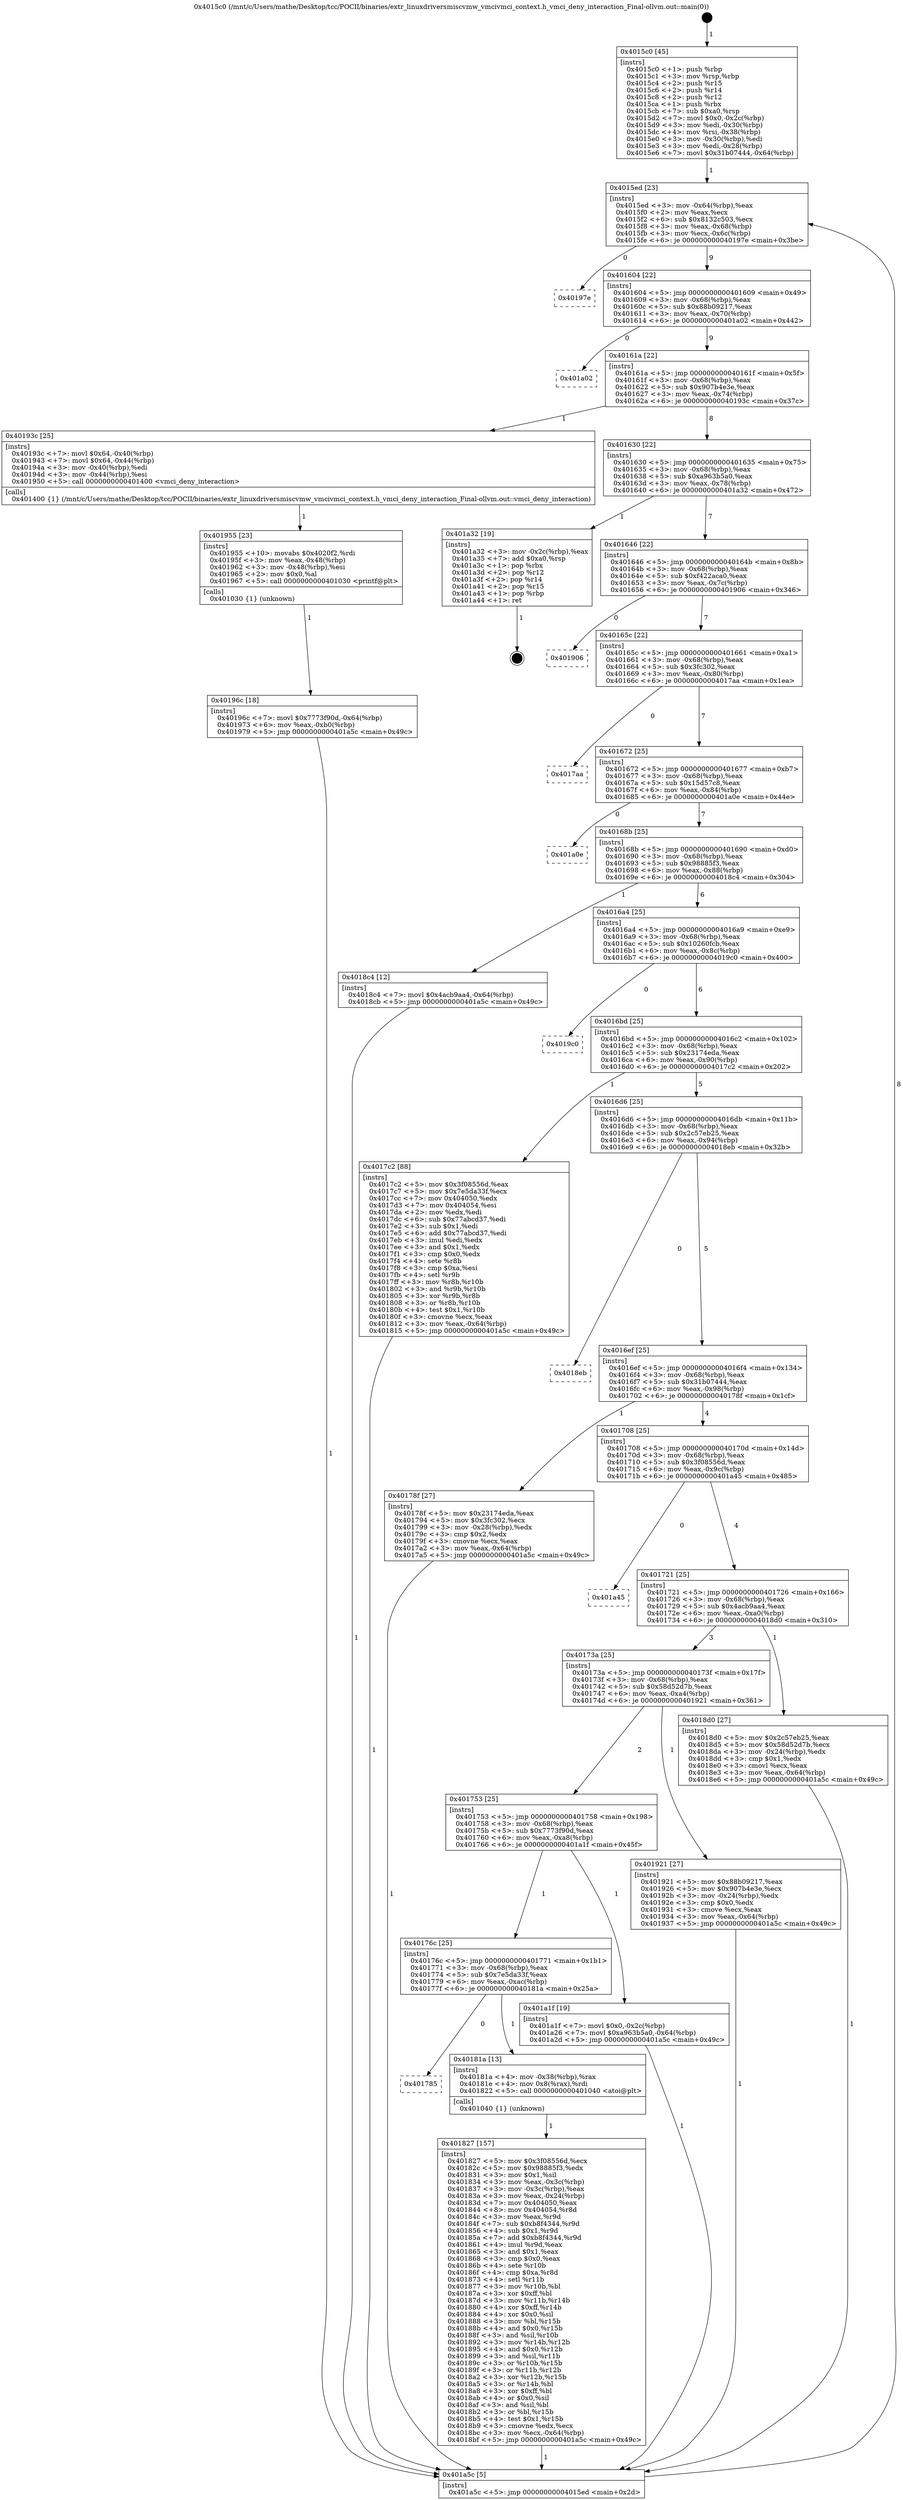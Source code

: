 digraph "0x4015c0" {
  label = "0x4015c0 (/mnt/c/Users/mathe/Desktop/tcc/POCII/binaries/extr_linuxdriversmiscvmw_vmcivmci_context.h_vmci_deny_interaction_Final-ollvm.out::main(0))"
  labelloc = "t"
  node[shape=record]

  Entry [label="",width=0.3,height=0.3,shape=circle,fillcolor=black,style=filled]
  "0x4015ed" [label="{
     0x4015ed [23]\l
     | [instrs]\l
     &nbsp;&nbsp;0x4015ed \<+3\>: mov -0x64(%rbp),%eax\l
     &nbsp;&nbsp;0x4015f0 \<+2\>: mov %eax,%ecx\l
     &nbsp;&nbsp;0x4015f2 \<+6\>: sub $0x8132c503,%ecx\l
     &nbsp;&nbsp;0x4015f8 \<+3\>: mov %eax,-0x68(%rbp)\l
     &nbsp;&nbsp;0x4015fb \<+3\>: mov %ecx,-0x6c(%rbp)\l
     &nbsp;&nbsp;0x4015fe \<+6\>: je 000000000040197e \<main+0x3be\>\l
  }"]
  "0x40197e" [label="{
     0x40197e\l
  }", style=dashed]
  "0x401604" [label="{
     0x401604 [22]\l
     | [instrs]\l
     &nbsp;&nbsp;0x401604 \<+5\>: jmp 0000000000401609 \<main+0x49\>\l
     &nbsp;&nbsp;0x401609 \<+3\>: mov -0x68(%rbp),%eax\l
     &nbsp;&nbsp;0x40160c \<+5\>: sub $0x88b09217,%eax\l
     &nbsp;&nbsp;0x401611 \<+3\>: mov %eax,-0x70(%rbp)\l
     &nbsp;&nbsp;0x401614 \<+6\>: je 0000000000401a02 \<main+0x442\>\l
  }"]
  Exit [label="",width=0.3,height=0.3,shape=circle,fillcolor=black,style=filled,peripheries=2]
  "0x401a02" [label="{
     0x401a02\l
  }", style=dashed]
  "0x40161a" [label="{
     0x40161a [22]\l
     | [instrs]\l
     &nbsp;&nbsp;0x40161a \<+5\>: jmp 000000000040161f \<main+0x5f\>\l
     &nbsp;&nbsp;0x40161f \<+3\>: mov -0x68(%rbp),%eax\l
     &nbsp;&nbsp;0x401622 \<+5\>: sub $0x907b4e3e,%eax\l
     &nbsp;&nbsp;0x401627 \<+3\>: mov %eax,-0x74(%rbp)\l
     &nbsp;&nbsp;0x40162a \<+6\>: je 000000000040193c \<main+0x37c\>\l
  }"]
  "0x40196c" [label="{
     0x40196c [18]\l
     | [instrs]\l
     &nbsp;&nbsp;0x40196c \<+7\>: movl $0x7773f90d,-0x64(%rbp)\l
     &nbsp;&nbsp;0x401973 \<+6\>: mov %eax,-0xb0(%rbp)\l
     &nbsp;&nbsp;0x401979 \<+5\>: jmp 0000000000401a5c \<main+0x49c\>\l
  }"]
  "0x40193c" [label="{
     0x40193c [25]\l
     | [instrs]\l
     &nbsp;&nbsp;0x40193c \<+7\>: movl $0x64,-0x40(%rbp)\l
     &nbsp;&nbsp;0x401943 \<+7\>: movl $0x64,-0x44(%rbp)\l
     &nbsp;&nbsp;0x40194a \<+3\>: mov -0x40(%rbp),%edi\l
     &nbsp;&nbsp;0x40194d \<+3\>: mov -0x44(%rbp),%esi\l
     &nbsp;&nbsp;0x401950 \<+5\>: call 0000000000401400 \<vmci_deny_interaction\>\l
     | [calls]\l
     &nbsp;&nbsp;0x401400 \{1\} (/mnt/c/Users/mathe/Desktop/tcc/POCII/binaries/extr_linuxdriversmiscvmw_vmcivmci_context.h_vmci_deny_interaction_Final-ollvm.out::vmci_deny_interaction)\l
  }"]
  "0x401630" [label="{
     0x401630 [22]\l
     | [instrs]\l
     &nbsp;&nbsp;0x401630 \<+5\>: jmp 0000000000401635 \<main+0x75\>\l
     &nbsp;&nbsp;0x401635 \<+3\>: mov -0x68(%rbp),%eax\l
     &nbsp;&nbsp;0x401638 \<+5\>: sub $0xa963b5a0,%eax\l
     &nbsp;&nbsp;0x40163d \<+3\>: mov %eax,-0x78(%rbp)\l
     &nbsp;&nbsp;0x401640 \<+6\>: je 0000000000401a32 \<main+0x472\>\l
  }"]
  "0x401955" [label="{
     0x401955 [23]\l
     | [instrs]\l
     &nbsp;&nbsp;0x401955 \<+10\>: movabs $0x4020f2,%rdi\l
     &nbsp;&nbsp;0x40195f \<+3\>: mov %eax,-0x48(%rbp)\l
     &nbsp;&nbsp;0x401962 \<+3\>: mov -0x48(%rbp),%esi\l
     &nbsp;&nbsp;0x401965 \<+2\>: mov $0x0,%al\l
     &nbsp;&nbsp;0x401967 \<+5\>: call 0000000000401030 \<printf@plt\>\l
     | [calls]\l
     &nbsp;&nbsp;0x401030 \{1\} (unknown)\l
  }"]
  "0x401a32" [label="{
     0x401a32 [19]\l
     | [instrs]\l
     &nbsp;&nbsp;0x401a32 \<+3\>: mov -0x2c(%rbp),%eax\l
     &nbsp;&nbsp;0x401a35 \<+7\>: add $0xa0,%rsp\l
     &nbsp;&nbsp;0x401a3c \<+1\>: pop %rbx\l
     &nbsp;&nbsp;0x401a3d \<+2\>: pop %r12\l
     &nbsp;&nbsp;0x401a3f \<+2\>: pop %r14\l
     &nbsp;&nbsp;0x401a41 \<+2\>: pop %r15\l
     &nbsp;&nbsp;0x401a43 \<+1\>: pop %rbp\l
     &nbsp;&nbsp;0x401a44 \<+1\>: ret\l
  }"]
  "0x401646" [label="{
     0x401646 [22]\l
     | [instrs]\l
     &nbsp;&nbsp;0x401646 \<+5\>: jmp 000000000040164b \<main+0x8b\>\l
     &nbsp;&nbsp;0x40164b \<+3\>: mov -0x68(%rbp),%eax\l
     &nbsp;&nbsp;0x40164e \<+5\>: sub $0xf422aca0,%eax\l
     &nbsp;&nbsp;0x401653 \<+3\>: mov %eax,-0x7c(%rbp)\l
     &nbsp;&nbsp;0x401656 \<+6\>: je 0000000000401906 \<main+0x346\>\l
  }"]
  "0x401827" [label="{
     0x401827 [157]\l
     | [instrs]\l
     &nbsp;&nbsp;0x401827 \<+5\>: mov $0x3f08556d,%ecx\l
     &nbsp;&nbsp;0x40182c \<+5\>: mov $0x98885f3,%edx\l
     &nbsp;&nbsp;0x401831 \<+3\>: mov $0x1,%sil\l
     &nbsp;&nbsp;0x401834 \<+3\>: mov %eax,-0x3c(%rbp)\l
     &nbsp;&nbsp;0x401837 \<+3\>: mov -0x3c(%rbp),%eax\l
     &nbsp;&nbsp;0x40183a \<+3\>: mov %eax,-0x24(%rbp)\l
     &nbsp;&nbsp;0x40183d \<+7\>: mov 0x404050,%eax\l
     &nbsp;&nbsp;0x401844 \<+8\>: mov 0x404054,%r8d\l
     &nbsp;&nbsp;0x40184c \<+3\>: mov %eax,%r9d\l
     &nbsp;&nbsp;0x40184f \<+7\>: sub $0xb8f4344,%r9d\l
     &nbsp;&nbsp;0x401856 \<+4\>: sub $0x1,%r9d\l
     &nbsp;&nbsp;0x40185a \<+7\>: add $0xb8f4344,%r9d\l
     &nbsp;&nbsp;0x401861 \<+4\>: imul %r9d,%eax\l
     &nbsp;&nbsp;0x401865 \<+3\>: and $0x1,%eax\l
     &nbsp;&nbsp;0x401868 \<+3\>: cmp $0x0,%eax\l
     &nbsp;&nbsp;0x40186b \<+4\>: sete %r10b\l
     &nbsp;&nbsp;0x40186f \<+4\>: cmp $0xa,%r8d\l
     &nbsp;&nbsp;0x401873 \<+4\>: setl %r11b\l
     &nbsp;&nbsp;0x401877 \<+3\>: mov %r10b,%bl\l
     &nbsp;&nbsp;0x40187a \<+3\>: xor $0xff,%bl\l
     &nbsp;&nbsp;0x40187d \<+3\>: mov %r11b,%r14b\l
     &nbsp;&nbsp;0x401880 \<+4\>: xor $0xff,%r14b\l
     &nbsp;&nbsp;0x401884 \<+4\>: xor $0x0,%sil\l
     &nbsp;&nbsp;0x401888 \<+3\>: mov %bl,%r15b\l
     &nbsp;&nbsp;0x40188b \<+4\>: and $0x0,%r15b\l
     &nbsp;&nbsp;0x40188f \<+3\>: and %sil,%r10b\l
     &nbsp;&nbsp;0x401892 \<+3\>: mov %r14b,%r12b\l
     &nbsp;&nbsp;0x401895 \<+4\>: and $0x0,%r12b\l
     &nbsp;&nbsp;0x401899 \<+3\>: and %sil,%r11b\l
     &nbsp;&nbsp;0x40189c \<+3\>: or %r10b,%r15b\l
     &nbsp;&nbsp;0x40189f \<+3\>: or %r11b,%r12b\l
     &nbsp;&nbsp;0x4018a2 \<+3\>: xor %r12b,%r15b\l
     &nbsp;&nbsp;0x4018a5 \<+3\>: or %r14b,%bl\l
     &nbsp;&nbsp;0x4018a8 \<+3\>: xor $0xff,%bl\l
     &nbsp;&nbsp;0x4018ab \<+4\>: or $0x0,%sil\l
     &nbsp;&nbsp;0x4018af \<+3\>: and %sil,%bl\l
     &nbsp;&nbsp;0x4018b2 \<+3\>: or %bl,%r15b\l
     &nbsp;&nbsp;0x4018b5 \<+4\>: test $0x1,%r15b\l
     &nbsp;&nbsp;0x4018b9 \<+3\>: cmovne %edx,%ecx\l
     &nbsp;&nbsp;0x4018bc \<+3\>: mov %ecx,-0x64(%rbp)\l
     &nbsp;&nbsp;0x4018bf \<+5\>: jmp 0000000000401a5c \<main+0x49c\>\l
  }"]
  "0x401906" [label="{
     0x401906\l
  }", style=dashed]
  "0x40165c" [label="{
     0x40165c [22]\l
     | [instrs]\l
     &nbsp;&nbsp;0x40165c \<+5\>: jmp 0000000000401661 \<main+0xa1\>\l
     &nbsp;&nbsp;0x401661 \<+3\>: mov -0x68(%rbp),%eax\l
     &nbsp;&nbsp;0x401664 \<+5\>: sub $0x3fc302,%eax\l
     &nbsp;&nbsp;0x401669 \<+3\>: mov %eax,-0x80(%rbp)\l
     &nbsp;&nbsp;0x40166c \<+6\>: je 00000000004017aa \<main+0x1ea\>\l
  }"]
  "0x401785" [label="{
     0x401785\l
  }", style=dashed]
  "0x4017aa" [label="{
     0x4017aa\l
  }", style=dashed]
  "0x401672" [label="{
     0x401672 [25]\l
     | [instrs]\l
     &nbsp;&nbsp;0x401672 \<+5\>: jmp 0000000000401677 \<main+0xb7\>\l
     &nbsp;&nbsp;0x401677 \<+3\>: mov -0x68(%rbp),%eax\l
     &nbsp;&nbsp;0x40167a \<+5\>: sub $0x15d57c8,%eax\l
     &nbsp;&nbsp;0x40167f \<+6\>: mov %eax,-0x84(%rbp)\l
     &nbsp;&nbsp;0x401685 \<+6\>: je 0000000000401a0e \<main+0x44e\>\l
  }"]
  "0x40181a" [label="{
     0x40181a [13]\l
     | [instrs]\l
     &nbsp;&nbsp;0x40181a \<+4\>: mov -0x38(%rbp),%rax\l
     &nbsp;&nbsp;0x40181e \<+4\>: mov 0x8(%rax),%rdi\l
     &nbsp;&nbsp;0x401822 \<+5\>: call 0000000000401040 \<atoi@plt\>\l
     | [calls]\l
     &nbsp;&nbsp;0x401040 \{1\} (unknown)\l
  }"]
  "0x401a0e" [label="{
     0x401a0e\l
  }", style=dashed]
  "0x40168b" [label="{
     0x40168b [25]\l
     | [instrs]\l
     &nbsp;&nbsp;0x40168b \<+5\>: jmp 0000000000401690 \<main+0xd0\>\l
     &nbsp;&nbsp;0x401690 \<+3\>: mov -0x68(%rbp),%eax\l
     &nbsp;&nbsp;0x401693 \<+5\>: sub $0x98885f3,%eax\l
     &nbsp;&nbsp;0x401698 \<+6\>: mov %eax,-0x88(%rbp)\l
     &nbsp;&nbsp;0x40169e \<+6\>: je 00000000004018c4 \<main+0x304\>\l
  }"]
  "0x40176c" [label="{
     0x40176c [25]\l
     | [instrs]\l
     &nbsp;&nbsp;0x40176c \<+5\>: jmp 0000000000401771 \<main+0x1b1\>\l
     &nbsp;&nbsp;0x401771 \<+3\>: mov -0x68(%rbp),%eax\l
     &nbsp;&nbsp;0x401774 \<+5\>: sub $0x7e5da33f,%eax\l
     &nbsp;&nbsp;0x401779 \<+6\>: mov %eax,-0xac(%rbp)\l
     &nbsp;&nbsp;0x40177f \<+6\>: je 000000000040181a \<main+0x25a\>\l
  }"]
  "0x4018c4" [label="{
     0x4018c4 [12]\l
     | [instrs]\l
     &nbsp;&nbsp;0x4018c4 \<+7\>: movl $0x4acb9aa4,-0x64(%rbp)\l
     &nbsp;&nbsp;0x4018cb \<+5\>: jmp 0000000000401a5c \<main+0x49c\>\l
  }"]
  "0x4016a4" [label="{
     0x4016a4 [25]\l
     | [instrs]\l
     &nbsp;&nbsp;0x4016a4 \<+5\>: jmp 00000000004016a9 \<main+0xe9\>\l
     &nbsp;&nbsp;0x4016a9 \<+3\>: mov -0x68(%rbp),%eax\l
     &nbsp;&nbsp;0x4016ac \<+5\>: sub $0x10260fcb,%eax\l
     &nbsp;&nbsp;0x4016b1 \<+6\>: mov %eax,-0x8c(%rbp)\l
     &nbsp;&nbsp;0x4016b7 \<+6\>: je 00000000004019c0 \<main+0x400\>\l
  }"]
  "0x401a1f" [label="{
     0x401a1f [19]\l
     | [instrs]\l
     &nbsp;&nbsp;0x401a1f \<+7\>: movl $0x0,-0x2c(%rbp)\l
     &nbsp;&nbsp;0x401a26 \<+7\>: movl $0xa963b5a0,-0x64(%rbp)\l
     &nbsp;&nbsp;0x401a2d \<+5\>: jmp 0000000000401a5c \<main+0x49c\>\l
  }"]
  "0x4019c0" [label="{
     0x4019c0\l
  }", style=dashed]
  "0x4016bd" [label="{
     0x4016bd [25]\l
     | [instrs]\l
     &nbsp;&nbsp;0x4016bd \<+5\>: jmp 00000000004016c2 \<main+0x102\>\l
     &nbsp;&nbsp;0x4016c2 \<+3\>: mov -0x68(%rbp),%eax\l
     &nbsp;&nbsp;0x4016c5 \<+5\>: sub $0x23174eda,%eax\l
     &nbsp;&nbsp;0x4016ca \<+6\>: mov %eax,-0x90(%rbp)\l
     &nbsp;&nbsp;0x4016d0 \<+6\>: je 00000000004017c2 \<main+0x202\>\l
  }"]
  "0x401753" [label="{
     0x401753 [25]\l
     | [instrs]\l
     &nbsp;&nbsp;0x401753 \<+5\>: jmp 0000000000401758 \<main+0x198\>\l
     &nbsp;&nbsp;0x401758 \<+3\>: mov -0x68(%rbp),%eax\l
     &nbsp;&nbsp;0x40175b \<+5\>: sub $0x7773f90d,%eax\l
     &nbsp;&nbsp;0x401760 \<+6\>: mov %eax,-0xa8(%rbp)\l
     &nbsp;&nbsp;0x401766 \<+6\>: je 0000000000401a1f \<main+0x45f\>\l
  }"]
  "0x4017c2" [label="{
     0x4017c2 [88]\l
     | [instrs]\l
     &nbsp;&nbsp;0x4017c2 \<+5\>: mov $0x3f08556d,%eax\l
     &nbsp;&nbsp;0x4017c7 \<+5\>: mov $0x7e5da33f,%ecx\l
     &nbsp;&nbsp;0x4017cc \<+7\>: mov 0x404050,%edx\l
     &nbsp;&nbsp;0x4017d3 \<+7\>: mov 0x404054,%esi\l
     &nbsp;&nbsp;0x4017da \<+2\>: mov %edx,%edi\l
     &nbsp;&nbsp;0x4017dc \<+6\>: sub $0x77abcd37,%edi\l
     &nbsp;&nbsp;0x4017e2 \<+3\>: sub $0x1,%edi\l
     &nbsp;&nbsp;0x4017e5 \<+6\>: add $0x77abcd37,%edi\l
     &nbsp;&nbsp;0x4017eb \<+3\>: imul %edi,%edx\l
     &nbsp;&nbsp;0x4017ee \<+3\>: and $0x1,%edx\l
     &nbsp;&nbsp;0x4017f1 \<+3\>: cmp $0x0,%edx\l
     &nbsp;&nbsp;0x4017f4 \<+4\>: sete %r8b\l
     &nbsp;&nbsp;0x4017f8 \<+3\>: cmp $0xa,%esi\l
     &nbsp;&nbsp;0x4017fb \<+4\>: setl %r9b\l
     &nbsp;&nbsp;0x4017ff \<+3\>: mov %r8b,%r10b\l
     &nbsp;&nbsp;0x401802 \<+3\>: and %r9b,%r10b\l
     &nbsp;&nbsp;0x401805 \<+3\>: xor %r9b,%r8b\l
     &nbsp;&nbsp;0x401808 \<+3\>: or %r8b,%r10b\l
     &nbsp;&nbsp;0x40180b \<+4\>: test $0x1,%r10b\l
     &nbsp;&nbsp;0x40180f \<+3\>: cmovne %ecx,%eax\l
     &nbsp;&nbsp;0x401812 \<+3\>: mov %eax,-0x64(%rbp)\l
     &nbsp;&nbsp;0x401815 \<+5\>: jmp 0000000000401a5c \<main+0x49c\>\l
  }"]
  "0x4016d6" [label="{
     0x4016d6 [25]\l
     | [instrs]\l
     &nbsp;&nbsp;0x4016d6 \<+5\>: jmp 00000000004016db \<main+0x11b\>\l
     &nbsp;&nbsp;0x4016db \<+3\>: mov -0x68(%rbp),%eax\l
     &nbsp;&nbsp;0x4016de \<+5\>: sub $0x2c57eb25,%eax\l
     &nbsp;&nbsp;0x4016e3 \<+6\>: mov %eax,-0x94(%rbp)\l
     &nbsp;&nbsp;0x4016e9 \<+6\>: je 00000000004018eb \<main+0x32b\>\l
  }"]
  "0x401921" [label="{
     0x401921 [27]\l
     | [instrs]\l
     &nbsp;&nbsp;0x401921 \<+5\>: mov $0x88b09217,%eax\l
     &nbsp;&nbsp;0x401926 \<+5\>: mov $0x907b4e3e,%ecx\l
     &nbsp;&nbsp;0x40192b \<+3\>: mov -0x24(%rbp),%edx\l
     &nbsp;&nbsp;0x40192e \<+3\>: cmp $0x0,%edx\l
     &nbsp;&nbsp;0x401931 \<+3\>: cmove %ecx,%eax\l
     &nbsp;&nbsp;0x401934 \<+3\>: mov %eax,-0x64(%rbp)\l
     &nbsp;&nbsp;0x401937 \<+5\>: jmp 0000000000401a5c \<main+0x49c\>\l
  }"]
  "0x4018eb" [label="{
     0x4018eb\l
  }", style=dashed]
  "0x4016ef" [label="{
     0x4016ef [25]\l
     | [instrs]\l
     &nbsp;&nbsp;0x4016ef \<+5\>: jmp 00000000004016f4 \<main+0x134\>\l
     &nbsp;&nbsp;0x4016f4 \<+3\>: mov -0x68(%rbp),%eax\l
     &nbsp;&nbsp;0x4016f7 \<+5\>: sub $0x31b07444,%eax\l
     &nbsp;&nbsp;0x4016fc \<+6\>: mov %eax,-0x98(%rbp)\l
     &nbsp;&nbsp;0x401702 \<+6\>: je 000000000040178f \<main+0x1cf\>\l
  }"]
  "0x40173a" [label="{
     0x40173a [25]\l
     | [instrs]\l
     &nbsp;&nbsp;0x40173a \<+5\>: jmp 000000000040173f \<main+0x17f\>\l
     &nbsp;&nbsp;0x40173f \<+3\>: mov -0x68(%rbp),%eax\l
     &nbsp;&nbsp;0x401742 \<+5\>: sub $0x58d52d7b,%eax\l
     &nbsp;&nbsp;0x401747 \<+6\>: mov %eax,-0xa4(%rbp)\l
     &nbsp;&nbsp;0x40174d \<+6\>: je 0000000000401921 \<main+0x361\>\l
  }"]
  "0x40178f" [label="{
     0x40178f [27]\l
     | [instrs]\l
     &nbsp;&nbsp;0x40178f \<+5\>: mov $0x23174eda,%eax\l
     &nbsp;&nbsp;0x401794 \<+5\>: mov $0x3fc302,%ecx\l
     &nbsp;&nbsp;0x401799 \<+3\>: mov -0x28(%rbp),%edx\l
     &nbsp;&nbsp;0x40179c \<+3\>: cmp $0x2,%edx\l
     &nbsp;&nbsp;0x40179f \<+3\>: cmovne %ecx,%eax\l
     &nbsp;&nbsp;0x4017a2 \<+3\>: mov %eax,-0x64(%rbp)\l
     &nbsp;&nbsp;0x4017a5 \<+5\>: jmp 0000000000401a5c \<main+0x49c\>\l
  }"]
  "0x401708" [label="{
     0x401708 [25]\l
     | [instrs]\l
     &nbsp;&nbsp;0x401708 \<+5\>: jmp 000000000040170d \<main+0x14d\>\l
     &nbsp;&nbsp;0x40170d \<+3\>: mov -0x68(%rbp),%eax\l
     &nbsp;&nbsp;0x401710 \<+5\>: sub $0x3f08556d,%eax\l
     &nbsp;&nbsp;0x401715 \<+6\>: mov %eax,-0x9c(%rbp)\l
     &nbsp;&nbsp;0x40171b \<+6\>: je 0000000000401a45 \<main+0x485\>\l
  }"]
  "0x401a5c" [label="{
     0x401a5c [5]\l
     | [instrs]\l
     &nbsp;&nbsp;0x401a5c \<+5\>: jmp 00000000004015ed \<main+0x2d\>\l
  }"]
  "0x4015c0" [label="{
     0x4015c0 [45]\l
     | [instrs]\l
     &nbsp;&nbsp;0x4015c0 \<+1\>: push %rbp\l
     &nbsp;&nbsp;0x4015c1 \<+3\>: mov %rsp,%rbp\l
     &nbsp;&nbsp;0x4015c4 \<+2\>: push %r15\l
     &nbsp;&nbsp;0x4015c6 \<+2\>: push %r14\l
     &nbsp;&nbsp;0x4015c8 \<+2\>: push %r12\l
     &nbsp;&nbsp;0x4015ca \<+1\>: push %rbx\l
     &nbsp;&nbsp;0x4015cb \<+7\>: sub $0xa0,%rsp\l
     &nbsp;&nbsp;0x4015d2 \<+7\>: movl $0x0,-0x2c(%rbp)\l
     &nbsp;&nbsp;0x4015d9 \<+3\>: mov %edi,-0x30(%rbp)\l
     &nbsp;&nbsp;0x4015dc \<+4\>: mov %rsi,-0x38(%rbp)\l
     &nbsp;&nbsp;0x4015e0 \<+3\>: mov -0x30(%rbp),%edi\l
     &nbsp;&nbsp;0x4015e3 \<+3\>: mov %edi,-0x28(%rbp)\l
     &nbsp;&nbsp;0x4015e6 \<+7\>: movl $0x31b07444,-0x64(%rbp)\l
  }"]
  "0x4018d0" [label="{
     0x4018d0 [27]\l
     | [instrs]\l
     &nbsp;&nbsp;0x4018d0 \<+5\>: mov $0x2c57eb25,%eax\l
     &nbsp;&nbsp;0x4018d5 \<+5\>: mov $0x58d52d7b,%ecx\l
     &nbsp;&nbsp;0x4018da \<+3\>: mov -0x24(%rbp),%edx\l
     &nbsp;&nbsp;0x4018dd \<+3\>: cmp $0x1,%edx\l
     &nbsp;&nbsp;0x4018e0 \<+3\>: cmovl %ecx,%eax\l
     &nbsp;&nbsp;0x4018e3 \<+3\>: mov %eax,-0x64(%rbp)\l
     &nbsp;&nbsp;0x4018e6 \<+5\>: jmp 0000000000401a5c \<main+0x49c\>\l
  }"]
  "0x401a45" [label="{
     0x401a45\l
  }", style=dashed]
  "0x401721" [label="{
     0x401721 [25]\l
     | [instrs]\l
     &nbsp;&nbsp;0x401721 \<+5\>: jmp 0000000000401726 \<main+0x166\>\l
     &nbsp;&nbsp;0x401726 \<+3\>: mov -0x68(%rbp),%eax\l
     &nbsp;&nbsp;0x401729 \<+5\>: sub $0x4acb9aa4,%eax\l
     &nbsp;&nbsp;0x40172e \<+6\>: mov %eax,-0xa0(%rbp)\l
     &nbsp;&nbsp;0x401734 \<+6\>: je 00000000004018d0 \<main+0x310\>\l
  }"]
  Entry -> "0x4015c0" [label=" 1"]
  "0x4015ed" -> "0x40197e" [label=" 0"]
  "0x4015ed" -> "0x401604" [label=" 9"]
  "0x401a32" -> Exit [label=" 1"]
  "0x401604" -> "0x401a02" [label=" 0"]
  "0x401604" -> "0x40161a" [label=" 9"]
  "0x401a1f" -> "0x401a5c" [label=" 1"]
  "0x40161a" -> "0x40193c" [label=" 1"]
  "0x40161a" -> "0x401630" [label=" 8"]
  "0x40196c" -> "0x401a5c" [label=" 1"]
  "0x401630" -> "0x401a32" [label=" 1"]
  "0x401630" -> "0x401646" [label=" 7"]
  "0x401955" -> "0x40196c" [label=" 1"]
  "0x401646" -> "0x401906" [label=" 0"]
  "0x401646" -> "0x40165c" [label=" 7"]
  "0x40193c" -> "0x401955" [label=" 1"]
  "0x40165c" -> "0x4017aa" [label=" 0"]
  "0x40165c" -> "0x401672" [label=" 7"]
  "0x401921" -> "0x401a5c" [label=" 1"]
  "0x401672" -> "0x401a0e" [label=" 0"]
  "0x401672" -> "0x40168b" [label=" 7"]
  "0x4018d0" -> "0x401a5c" [label=" 1"]
  "0x40168b" -> "0x4018c4" [label=" 1"]
  "0x40168b" -> "0x4016a4" [label=" 6"]
  "0x401827" -> "0x401a5c" [label=" 1"]
  "0x4016a4" -> "0x4019c0" [label=" 0"]
  "0x4016a4" -> "0x4016bd" [label=" 6"]
  "0x40181a" -> "0x401827" [label=" 1"]
  "0x4016bd" -> "0x4017c2" [label=" 1"]
  "0x4016bd" -> "0x4016d6" [label=" 5"]
  "0x40176c" -> "0x40181a" [label=" 1"]
  "0x4016d6" -> "0x4018eb" [label=" 0"]
  "0x4016d6" -> "0x4016ef" [label=" 5"]
  "0x4018c4" -> "0x401a5c" [label=" 1"]
  "0x4016ef" -> "0x40178f" [label=" 1"]
  "0x4016ef" -> "0x401708" [label=" 4"]
  "0x40178f" -> "0x401a5c" [label=" 1"]
  "0x4015c0" -> "0x4015ed" [label=" 1"]
  "0x401a5c" -> "0x4015ed" [label=" 8"]
  "0x4017c2" -> "0x401a5c" [label=" 1"]
  "0x401753" -> "0x401a1f" [label=" 1"]
  "0x401708" -> "0x401a45" [label=" 0"]
  "0x401708" -> "0x401721" [label=" 4"]
  "0x40176c" -> "0x401785" [label=" 0"]
  "0x401721" -> "0x4018d0" [label=" 1"]
  "0x401721" -> "0x40173a" [label=" 3"]
  "0x401753" -> "0x40176c" [label=" 1"]
  "0x40173a" -> "0x401921" [label=" 1"]
  "0x40173a" -> "0x401753" [label=" 2"]
}
